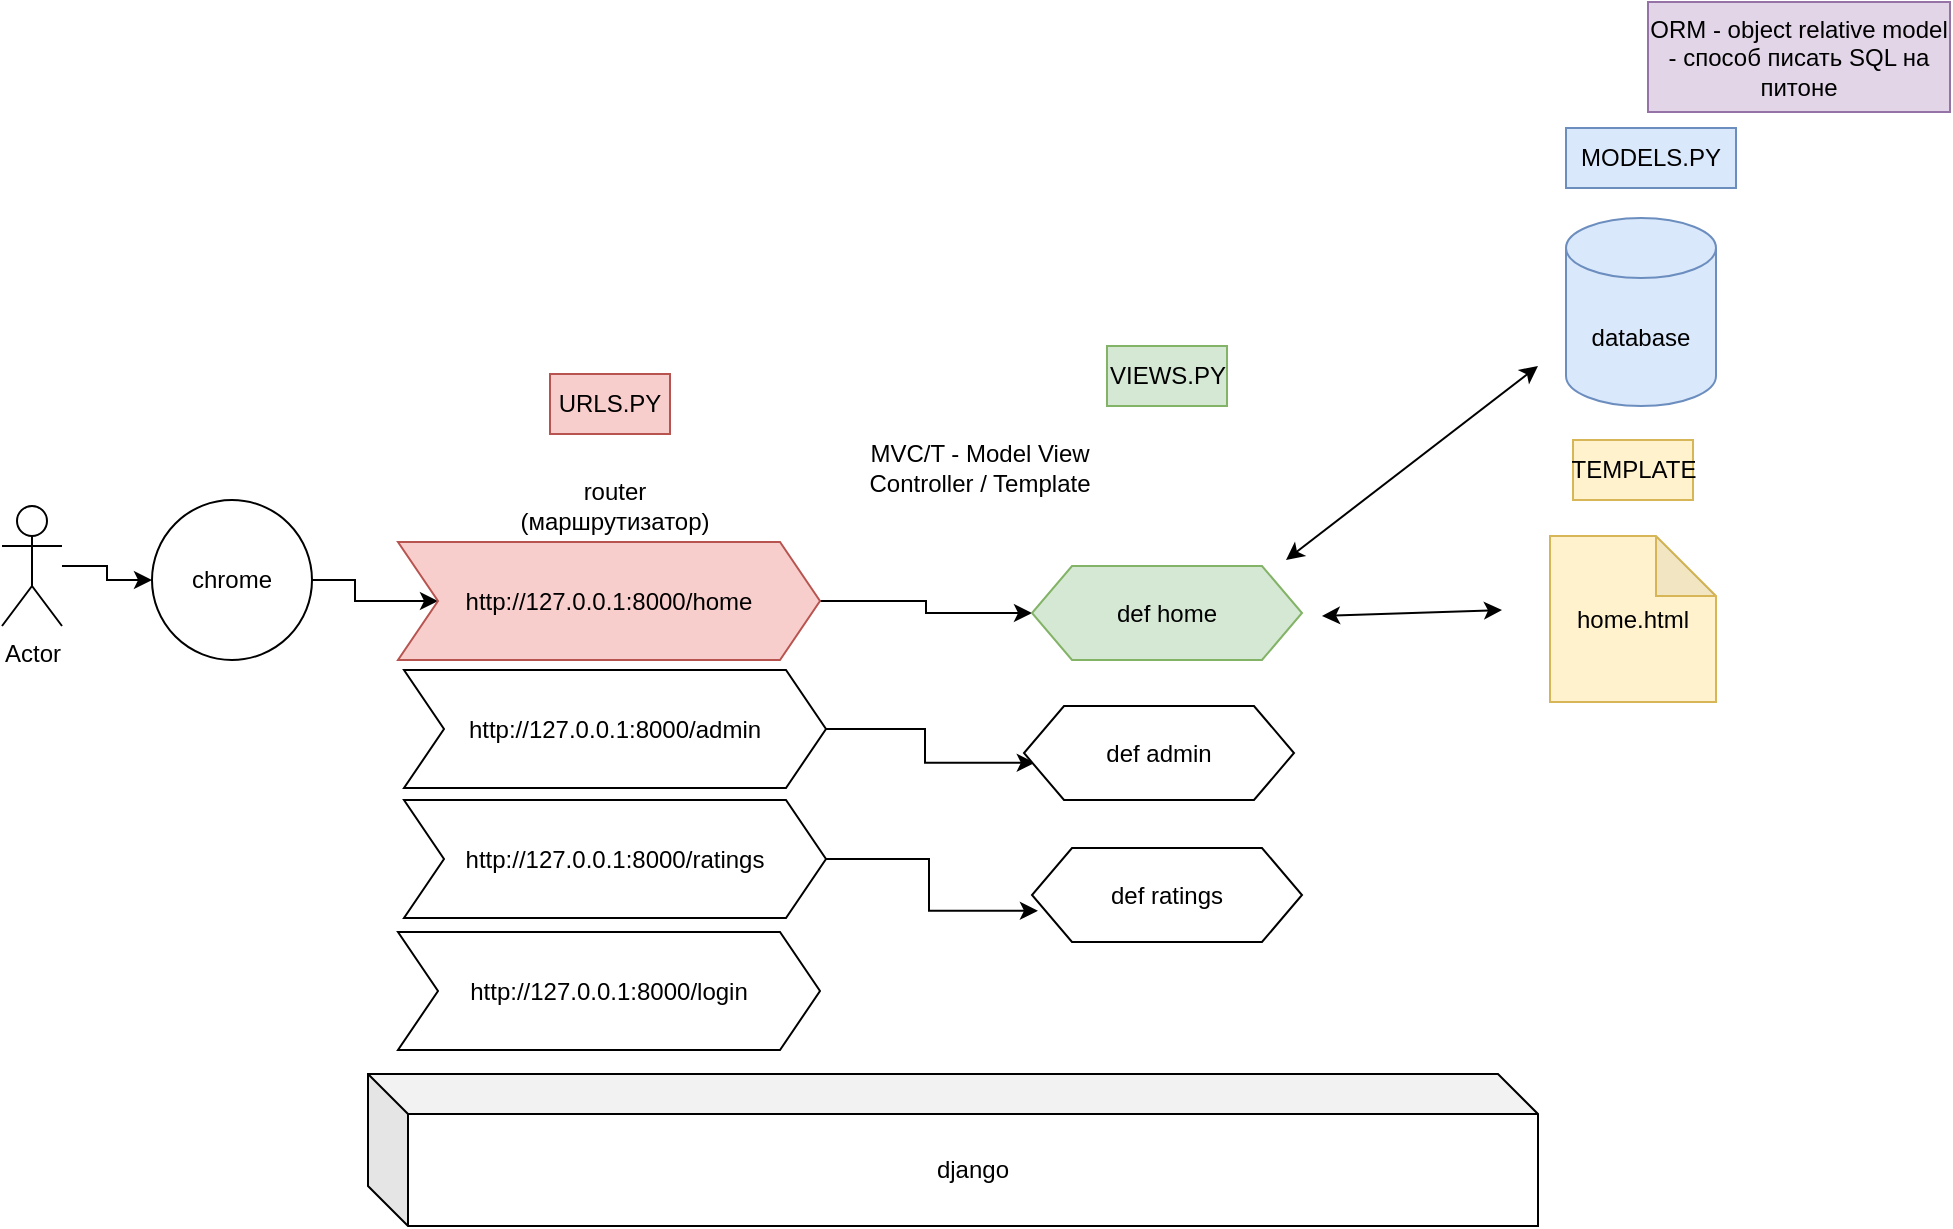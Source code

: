 <mxfile version="20.8.16" type="device"><diagram name="Страница 1" id="igmaSiJ46Ga2RKv9teQh"><mxGraphModel dx="744" dy="414" grid="0" gridSize="10" guides="1" tooltips="1" connect="1" arrows="1" fold="1" page="0" pageScale="1" pageWidth="827" pageHeight="1169" math="0" shadow="0"><root><mxCell id="0"/><mxCell id="1" parent="0"/><mxCell id="EPfHju3ZrpapIsRucrqr-22" style="edgeStyle=orthogonalEdgeStyle;rounded=0;orthogonalLoop=1;jettySize=auto;html=1;" edge="1" parent="1" source="EPfHju3ZrpapIsRucrqr-1" target="EPfHju3ZrpapIsRucrqr-2"><mxGeometry relative="1" as="geometry"/></mxCell><mxCell id="EPfHju3ZrpapIsRucrqr-1" value="Actor" style="shape=umlActor;verticalLabelPosition=bottom;verticalAlign=top;html=1;outlineConnect=0;" vertex="1" parent="1"><mxGeometry x="236" y="306" width="30" height="60" as="geometry"/></mxCell><mxCell id="EPfHju3ZrpapIsRucrqr-8" style="edgeStyle=orthogonalEdgeStyle;rounded=0;orthogonalLoop=1;jettySize=auto;html=1;entryX=0;entryY=0.5;entryDx=0;entryDy=0;" edge="1" parent="1" source="EPfHju3ZrpapIsRucrqr-2" target="EPfHju3ZrpapIsRucrqr-7"><mxGeometry relative="1" as="geometry"/></mxCell><mxCell id="EPfHju3ZrpapIsRucrqr-2" value="chrome" style="ellipse;whiteSpace=wrap;html=1;aspect=fixed;" vertex="1" parent="1"><mxGeometry x="311" y="303" width="80" height="80" as="geometry"/></mxCell><mxCell id="EPfHju3ZrpapIsRucrqr-3" value="django" style="shape=cube;whiteSpace=wrap;html=1;boundedLbl=1;backgroundOutline=1;darkOpacity=0.05;darkOpacity2=0.1;" vertex="1" parent="1"><mxGeometry x="419" y="590" width="585" height="76" as="geometry"/></mxCell><mxCell id="EPfHju3ZrpapIsRucrqr-4" value="MVC/T - Model View Controller / Template" style="text;html=1;strokeColor=none;fillColor=none;align=center;verticalAlign=middle;whiteSpace=wrap;rounded=0;" vertex="1" parent="1"><mxGeometry x="645" y="260" width="160" height="54" as="geometry"/></mxCell><mxCell id="EPfHju3ZrpapIsRucrqr-14" style="edgeStyle=orthogonalEdgeStyle;rounded=0;orthogonalLoop=1;jettySize=auto;html=1;entryX=0;entryY=0.5;entryDx=0;entryDy=0;" edge="1" parent="1" source="EPfHju3ZrpapIsRucrqr-7" target="EPfHju3ZrpapIsRucrqr-13"><mxGeometry relative="1" as="geometry"/></mxCell><mxCell id="EPfHju3ZrpapIsRucrqr-7" value="http://127.0.0.1:8000/home" style="shape=step;perimeter=stepPerimeter;whiteSpace=wrap;html=1;fixedSize=1;fillColor=#f8cecc;strokeColor=#b85450;" vertex="1" parent="1"><mxGeometry x="434" y="324" width="211" height="59" as="geometry"/></mxCell><mxCell id="EPfHju3ZrpapIsRucrqr-9" value="router (маршрутизатор)" style="text;html=1;strokeColor=none;fillColor=none;align=center;verticalAlign=middle;whiteSpace=wrap;rounded=0;" vertex="1" parent="1"><mxGeometry x="489" y="291" width="107" height="30" as="geometry"/></mxCell><mxCell id="EPfHju3ZrpapIsRucrqr-17" style="edgeStyle=orthogonalEdgeStyle;rounded=0;orthogonalLoop=1;jettySize=auto;html=1;entryX=0.04;entryY=0.604;entryDx=0;entryDy=0;entryPerimeter=0;" edge="1" parent="1" source="EPfHju3ZrpapIsRucrqr-10" target="EPfHju3ZrpapIsRucrqr-15"><mxGeometry relative="1" as="geometry"/></mxCell><mxCell id="EPfHju3ZrpapIsRucrqr-10" value="http://127.0.0.1:8000/admin" style="shape=step;perimeter=stepPerimeter;whiteSpace=wrap;html=1;fixedSize=1;" vertex="1" parent="1"><mxGeometry x="437" y="388" width="211" height="59" as="geometry"/></mxCell><mxCell id="EPfHju3ZrpapIsRucrqr-18" style="edgeStyle=orthogonalEdgeStyle;rounded=0;orthogonalLoop=1;jettySize=auto;html=1;entryX=0.022;entryY=0.668;entryDx=0;entryDy=0;entryPerimeter=0;" edge="1" parent="1" source="EPfHju3ZrpapIsRucrqr-11" target="EPfHju3ZrpapIsRucrqr-16"><mxGeometry relative="1" as="geometry"/></mxCell><mxCell id="EPfHju3ZrpapIsRucrqr-11" value="http://127.0.0.1:8000/ratings" style="shape=step;perimeter=stepPerimeter;whiteSpace=wrap;html=1;fixedSize=1;" vertex="1" parent="1"><mxGeometry x="437" y="453" width="211" height="59" as="geometry"/></mxCell><mxCell id="EPfHju3ZrpapIsRucrqr-12" value="http://127.0.0.1:8000/login" style="shape=step;perimeter=stepPerimeter;whiteSpace=wrap;html=1;fixedSize=1;" vertex="1" parent="1"><mxGeometry x="434" y="519" width="211" height="59" as="geometry"/></mxCell><mxCell id="EPfHju3ZrpapIsRucrqr-13" value="def home" style="shape=hexagon;perimeter=hexagonPerimeter2;whiteSpace=wrap;html=1;fixedSize=1;fillColor=#d5e8d4;strokeColor=#82b366;" vertex="1" parent="1"><mxGeometry x="751" y="336" width="135" height="47" as="geometry"/></mxCell><mxCell id="EPfHju3ZrpapIsRucrqr-15" value="def admin" style="shape=hexagon;perimeter=hexagonPerimeter2;whiteSpace=wrap;html=1;fixedSize=1;" vertex="1" parent="1"><mxGeometry x="747" y="406" width="135" height="47" as="geometry"/></mxCell><mxCell id="EPfHju3ZrpapIsRucrqr-16" value="def ratings" style="shape=hexagon;perimeter=hexagonPerimeter2;whiteSpace=wrap;html=1;fixedSize=1;" vertex="1" parent="1"><mxGeometry x="751" y="477" width="135" height="47" as="geometry"/></mxCell><mxCell id="EPfHju3ZrpapIsRucrqr-19" value="" style="endArrow=classic;startArrow=classic;html=1;rounded=0;" edge="1" parent="1"><mxGeometry width="50" height="50" relative="1" as="geometry"><mxPoint x="896" y="361" as="sourcePoint"/><mxPoint x="986" y="358" as="targetPoint"/></mxGeometry></mxCell><mxCell id="EPfHju3ZrpapIsRucrqr-21" value="home.html" style="shape=note;whiteSpace=wrap;html=1;backgroundOutline=1;darkOpacity=0.05;fillColor=#fff2cc;strokeColor=#d6b656;" vertex="1" parent="1"><mxGeometry x="1010" y="321" width="83" height="83" as="geometry"/></mxCell><mxCell id="EPfHju3ZrpapIsRucrqr-23" value="URLS.PY" style="text;html=1;strokeColor=#b85450;fillColor=#f8cecc;align=center;verticalAlign=middle;whiteSpace=wrap;rounded=0;" vertex="1" parent="1"><mxGeometry x="510" y="240" width="60" height="30" as="geometry"/></mxCell><mxCell id="EPfHju3ZrpapIsRucrqr-24" value="VIEWS.PY" style="text;html=1;strokeColor=#82b366;fillColor=#d5e8d4;align=center;verticalAlign=middle;whiteSpace=wrap;rounded=0;" vertex="1" parent="1"><mxGeometry x="788.5" y="226" width="60" height="30" as="geometry"/></mxCell><mxCell id="EPfHju3ZrpapIsRucrqr-25" value="TEMPLATE" style="text;html=1;strokeColor=#d6b656;fillColor=#fff2cc;align=center;verticalAlign=middle;whiteSpace=wrap;rounded=0;" vertex="1" parent="1"><mxGeometry x="1021.5" y="273" width="60" height="30" as="geometry"/></mxCell><mxCell id="EPfHju3ZrpapIsRucrqr-26" value="database" style="shape=cylinder3;whiteSpace=wrap;html=1;boundedLbl=1;backgroundOutline=1;size=15;fillColor=#dae8fc;strokeColor=#6c8ebf;" vertex="1" parent="1"><mxGeometry x="1018" y="162" width="75" height="94" as="geometry"/></mxCell><mxCell id="EPfHju3ZrpapIsRucrqr-28" value="" style="endArrow=classic;startArrow=classic;html=1;rounded=0;" edge="1" parent="1"><mxGeometry width="50" height="50" relative="1" as="geometry"><mxPoint x="878" y="333" as="sourcePoint"/><mxPoint x="1004" y="236" as="targetPoint"/></mxGeometry></mxCell><mxCell id="EPfHju3ZrpapIsRucrqr-29" value="MODELS.PY" style="text;html=1;strokeColor=#6c8ebf;fillColor=#dae8fc;align=center;verticalAlign=middle;whiteSpace=wrap;rounded=0;" vertex="1" parent="1"><mxGeometry x="1018" y="117" width="85" height="30" as="geometry"/></mxCell><mxCell id="EPfHju3ZrpapIsRucrqr-30" value="ORM - object relative model - способ писать SQL на питоне" style="text;html=1;strokeColor=#9673a6;fillColor=#e1d5e7;align=center;verticalAlign=middle;whiteSpace=wrap;rounded=0;" vertex="1" parent="1"><mxGeometry x="1059" y="54" width="151" height="55" as="geometry"/></mxCell></root></mxGraphModel></diagram></mxfile>